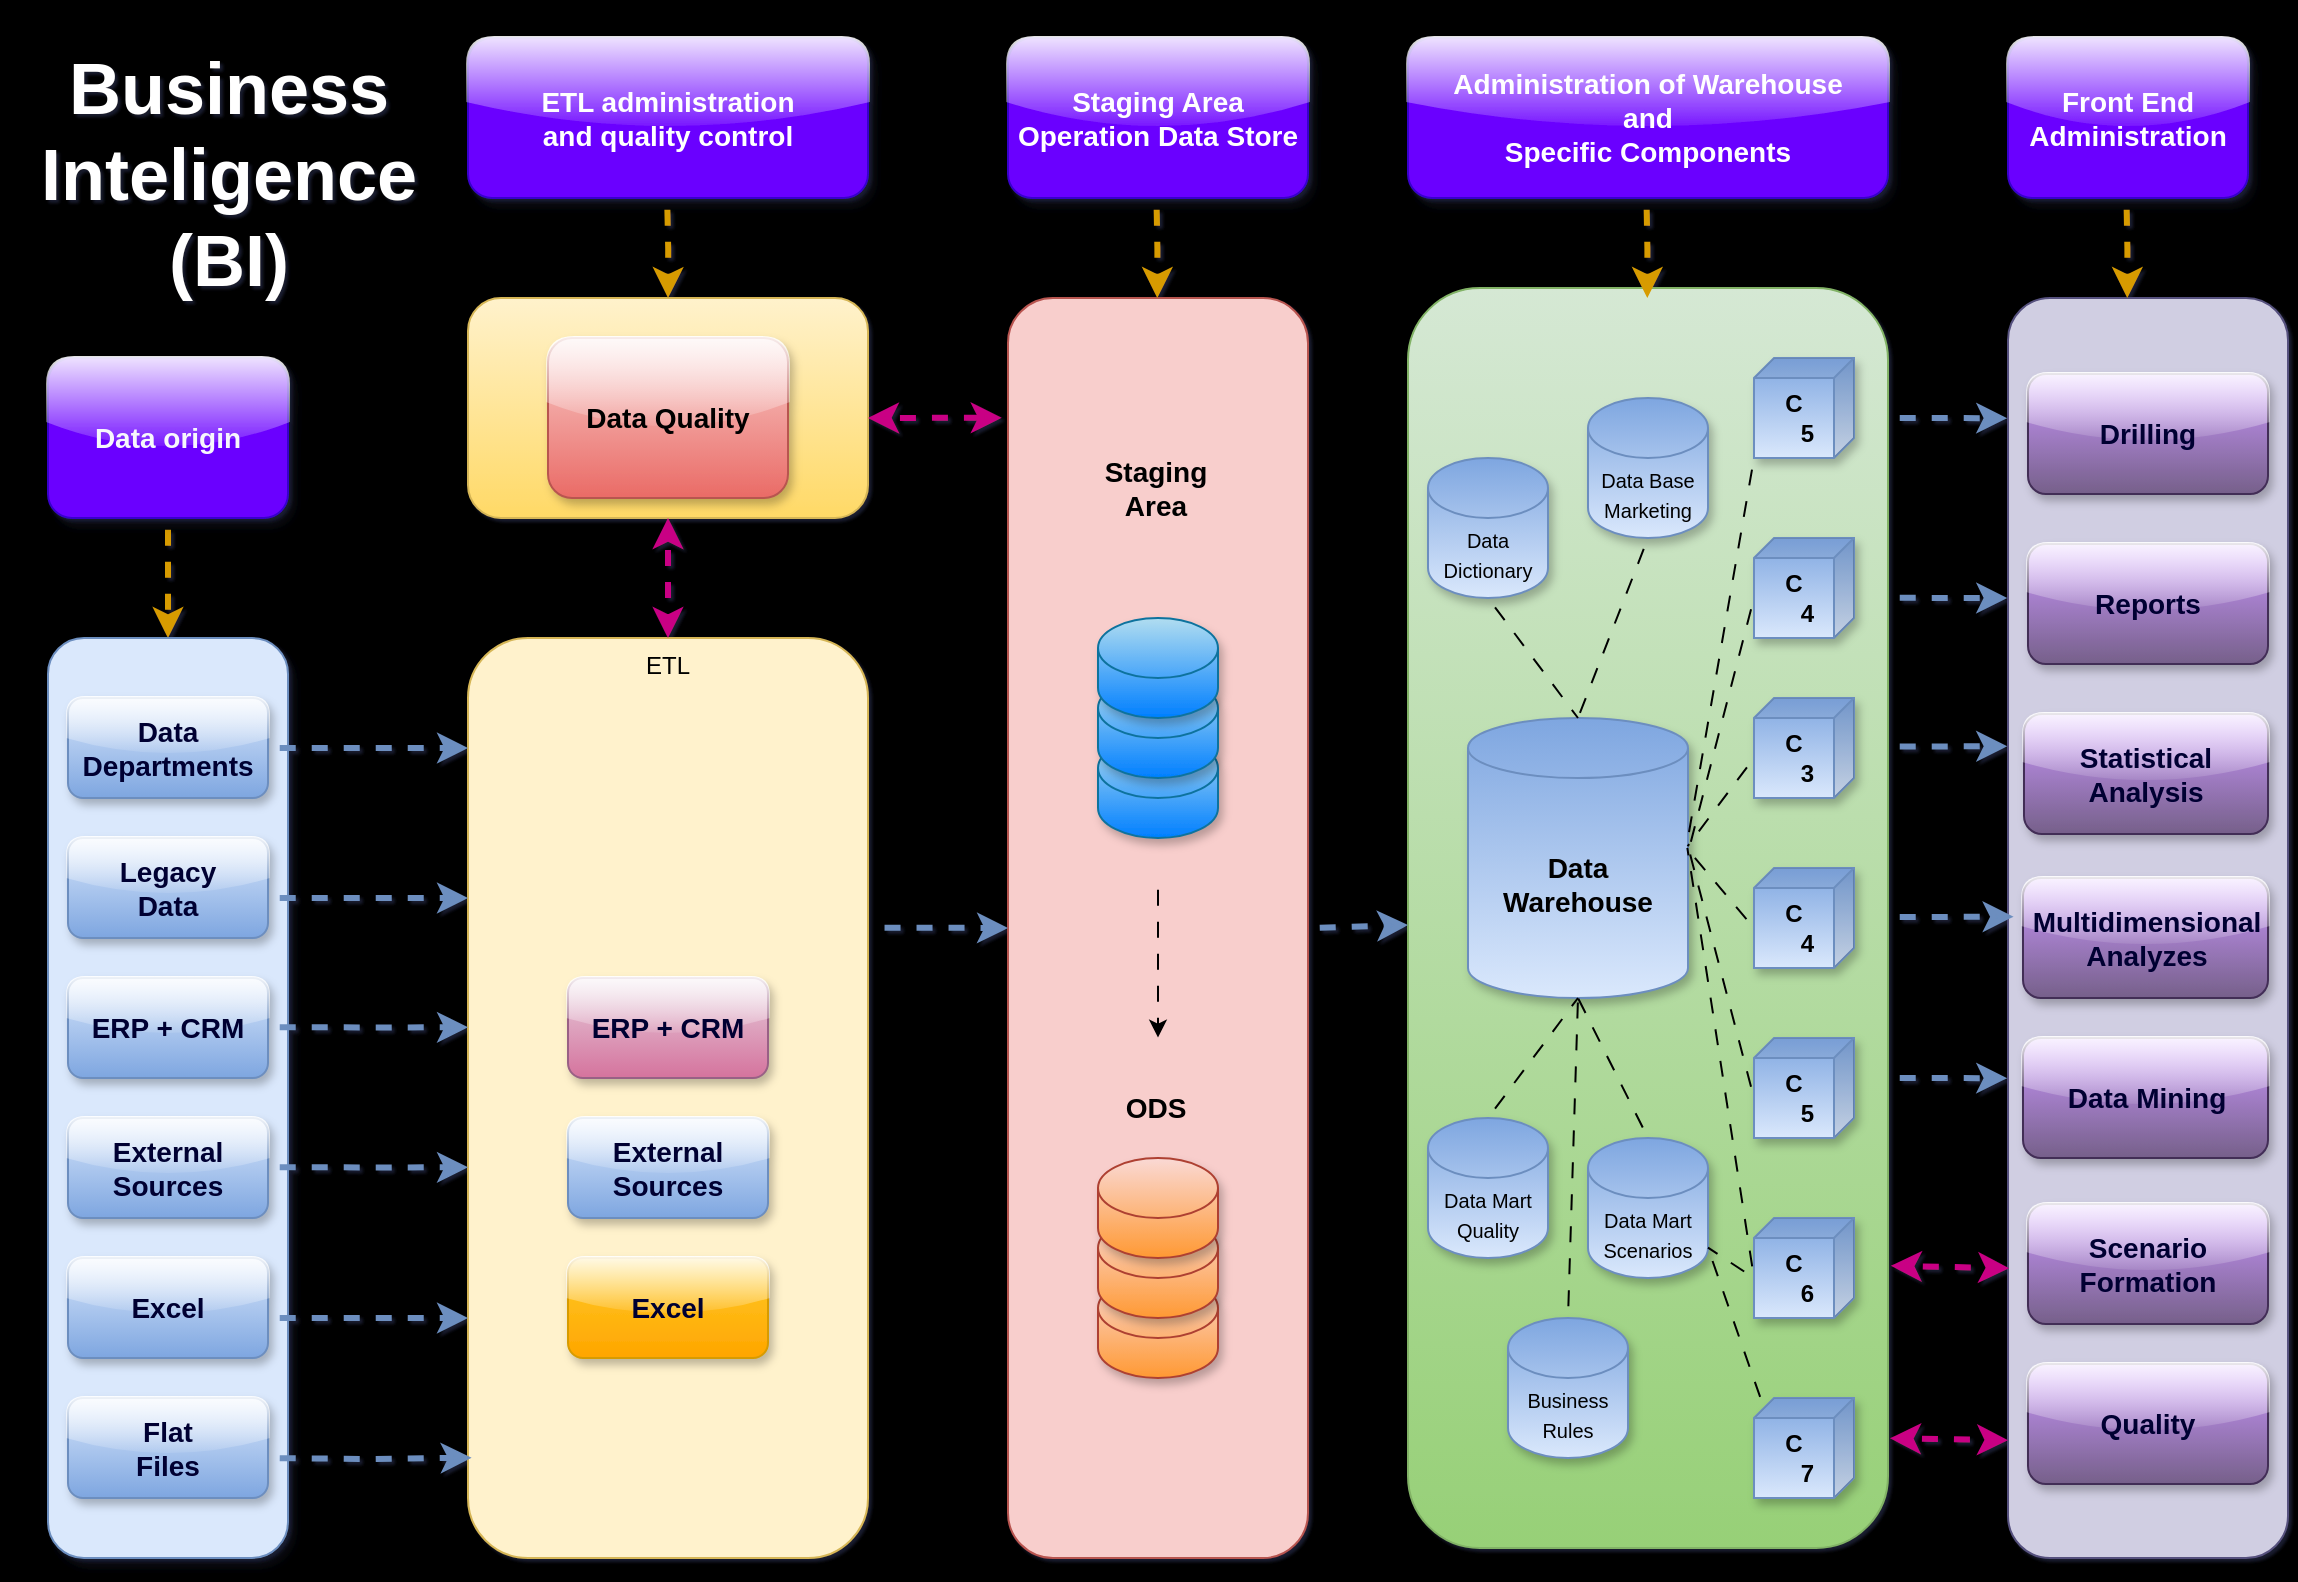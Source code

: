 <mxfile version="22.1.16" type="github">
  <diagram name="Página-1" id="4o_y28Qx3Zz9WGiGOu8f">
    <mxGraphModel dx="1235" dy="813" grid="1" gridSize="10" guides="1" tooltips="1" connect="1" arrows="1" fold="1" page="1" pageScale="1" pageWidth="1169" pageHeight="827" background="#000000" math="0" shadow="1">
      <root>
        <mxCell id="0" />
        <mxCell id="1" parent="0" />
        <mxCell id="63qLR-Xfm-PJ3_UfegTe-42" style="edgeStyle=orthogonalEdgeStyle;rounded=0;orthogonalLoop=1;jettySize=auto;html=1;exitX=0.5;exitY=1;exitDx=0;exitDy=0;entryX=0.5;entryY=0;entryDx=0;entryDy=0;flowAnimation=1;fillColor=#ffcd28;strokeColor=#d79b00;strokeWidth=3;gradientColor=#ffa500;shadow=0;" parent="1" source="63qLR-Xfm-PJ3_UfegTe-5" target="63qLR-Xfm-PJ3_UfegTe-6" edge="1">
          <mxGeometry relative="1" as="geometry" />
        </mxCell>
        <mxCell id="63qLR-Xfm-PJ3_UfegTe-5" value="&lt;b&gt;&lt;font color=&quot;#f7f7fc&quot; style=&quot;font-size: 14px;&quot;&gt;Data origin&lt;/font&gt;&lt;/b&gt;" style="rounded=1;whiteSpace=wrap;html=1;fillColor=#6a00ff;strokeColor=#3700CC;glass=1;shadow=1;fillStyle=solid;gradientDirection=south;fontColor=#ffffff;" parent="1" vertex="1">
          <mxGeometry x="30" y="200" width="120" height="80" as="geometry" />
        </mxCell>
        <mxCell id="63qLR-Xfm-PJ3_UfegTe-6" value="" style="rounded=1;whiteSpace=wrap;html=1;fillColor=#dae8fc;strokeColor=#6c8ebf;gradientColor=none;glass=0;shadow=1;gradientDirection=north;" parent="1" vertex="1">
          <mxGeometry x="30" y="340" width="120" height="460" as="geometry" />
        </mxCell>
        <mxCell id="63qLR-Xfm-PJ3_UfegTe-11" value="ETL" style="rounded=1;whiteSpace=wrap;html=1;fillColor=#fff2cc;strokeColor=#d6b656;align=center;gradientColor=none;verticalAlign=top;horizontal=1;gradientDirection=south;" parent="1" vertex="1">
          <mxGeometry x="240" y="340" width="200" height="460" as="geometry" />
        </mxCell>
        <mxCell id="63qLR-Xfm-PJ3_UfegTe-12" value="" style="rounded=1;whiteSpace=wrap;html=1;fillColor=#f8cecc;strokeColor=#b85450;gradientColor=none;" parent="1" vertex="1">
          <mxGeometry x="510" y="170" width="150" height="630" as="geometry" />
        </mxCell>
        <mxCell id="63qLR-Xfm-PJ3_UfegTe-13" value="" style="rounded=1;whiteSpace=wrap;html=1;gradientDirection=south;noLabel=0;portConstraintRotation=0;snapToPoint=0;fillColor=#d5e8d4;gradientColor=#97d077;strokeColor=#82b366;shadow=0;glass=0;" parent="1" vertex="1">
          <mxGeometry x="710" y="165" width="240" height="630" as="geometry" />
        </mxCell>
        <mxCell id="63qLR-Xfm-PJ3_UfegTe-14" value="" style="rounded=1;whiteSpace=wrap;html=1;fillColor=#d0cee2;strokeColor=#56517e;gradientColor=none;gradientDirection=north;" parent="1" vertex="1">
          <mxGeometry x="1010" y="170" width="140" height="630" as="geometry" />
        </mxCell>
        <mxCell id="63qLR-Xfm-PJ3_UfegTe-16" value="&lt;b&gt;&lt;font style=&quot;font-size: 14px;&quot;&gt;Staging Area&lt;br&gt;&lt;/font&gt;&lt;font style=&quot;font-size: 14px;&quot;&gt;Operation Data Store&lt;/font&gt;&lt;/b&gt;" style="rounded=1;whiteSpace=wrap;html=1;fillColor=#6a00ff;strokeColor=#3700CC;glass=1;shadow=1;fillStyle=solid;gradientDirection=south;fontColor=#ffffff;" parent="1" vertex="1">
          <mxGeometry x="510" y="40" width="150" height="80" as="geometry" />
        </mxCell>
        <mxCell id="63qLR-Xfm-PJ3_UfegTe-17" value="&lt;font style=&quot;font-size: 14px;&quot;&gt;&lt;b&gt;Administration of Warehouse&lt;br&gt;and&lt;br&gt;Specific Components&lt;/b&gt;&lt;/font&gt;" style="rounded=1;whiteSpace=wrap;html=1;fillColor=#6a00ff;strokeColor=#3700CC;glass=1;shadow=1;fillStyle=solid;gradientDirection=south;fontColor=#ffffff;" parent="1" vertex="1">
          <mxGeometry x="710" y="40" width="240" height="80" as="geometry" />
        </mxCell>
        <mxCell id="63qLR-Xfm-PJ3_UfegTe-18" value="&lt;b&gt;&lt;font style=&quot;font-size: 14px;&quot;&gt;Front End&lt;br&gt;Administration&lt;/font&gt;&lt;/b&gt;" style="rounded=1;whiteSpace=wrap;html=1;fillColor=#6a00ff;strokeColor=#3700CC;glass=1;shadow=1;fillStyle=solid;gradientDirection=south;fontColor=#ffffff;" parent="1" vertex="1">
          <mxGeometry x="1010" y="40" width="120" height="80" as="geometry" />
        </mxCell>
        <mxCell id="63qLR-Xfm-PJ3_UfegTe-35" value="" style="edgeStyle=orthogonalEdgeStyle;rounded=0;orthogonalLoop=1;jettySize=auto;html=1;fillColor=#dae8fc;strokeColor=#6c8ebf;flowAnimation=1;strokeWidth=3;gradientColor=#7ea6e0;" parent="1" source="63qLR-Xfm-PJ3_UfegTe-19" target="63qLR-Xfm-PJ3_UfegTe-11" edge="1">
          <mxGeometry relative="1" as="geometry">
            <Array as="points">
              <mxPoint x="200" y="395" />
              <mxPoint x="200" y="395" />
            </Array>
          </mxGeometry>
        </mxCell>
        <mxCell id="63qLR-Xfm-PJ3_UfegTe-19" value="&lt;b&gt;&lt;font color=&quot;#000033&quot; style=&quot;font-size: 14px;&quot;&gt;Data Departments&lt;/font&gt;&lt;/b&gt;" style="rounded=1;whiteSpace=wrap;html=1;fillColor=#dae8fc;strokeColor=#6c8ebf;glass=1;shadow=1;gradientColor=#7ea6e0;gradientDirection=south;" parent="1" vertex="1">
          <mxGeometry x="40" y="370" width="100" height="50" as="geometry" />
        </mxCell>
        <mxCell id="63qLR-Xfm-PJ3_UfegTe-20" value="&lt;b&gt;&lt;font color=&quot;#000033&quot; style=&quot;font-size: 14px;&quot;&gt;Legacy &lt;br&gt;Data&lt;/font&gt;&lt;/b&gt;" style="rounded=1;whiteSpace=wrap;html=1;fillColor=#dae8fc;strokeColor=#6c8ebf;glass=1;shadow=1;gradientColor=#7ea6e0;gradientDirection=south;" parent="1" vertex="1">
          <mxGeometry x="40" y="440" width="100" height="50" as="geometry" />
        </mxCell>
        <mxCell id="63qLR-Xfm-PJ3_UfegTe-21" value="&lt;b&gt;&lt;font color=&quot;#000033&quot; style=&quot;font-size: 14px;&quot;&gt;ERP + CRM&lt;/font&gt;&lt;/b&gt;" style="rounded=1;whiteSpace=wrap;html=1;fillColor=#dae8fc;strokeColor=#6c8ebf;glass=1;shadow=1;gradientColor=#7ea6e0;gradientDirection=south;" parent="1" vertex="1">
          <mxGeometry x="40" y="510" width="100" height="50" as="geometry" />
        </mxCell>
        <mxCell id="63qLR-Xfm-PJ3_UfegTe-22" value="&lt;b&gt;&lt;font color=&quot;#000033&quot; style=&quot;font-size: 14px;&quot;&gt;External&lt;br&gt;Sources&lt;br&gt;&lt;/font&gt;&lt;/b&gt;" style="rounded=1;whiteSpace=wrap;html=1;fillColor=#dae8fc;strokeColor=#6c8ebf;glass=1;shadow=1;gradientColor=#7ea6e0;gradientDirection=south;" parent="1" vertex="1">
          <mxGeometry x="40" y="580" width="100" height="50" as="geometry" />
        </mxCell>
        <mxCell id="63qLR-Xfm-PJ3_UfegTe-23" value="&lt;b&gt;&lt;font color=&quot;#000033&quot; style=&quot;font-size: 14px;&quot;&gt;Excel&lt;/font&gt;&lt;/b&gt;" style="rounded=1;whiteSpace=wrap;html=1;fillColor=#dae8fc;strokeColor=#6c8ebf;glass=1;shadow=1;gradientColor=#7ea6e0;gradientDirection=south;" parent="1" vertex="1">
          <mxGeometry x="40" y="650" width="100" height="50" as="geometry" />
        </mxCell>
        <mxCell id="63qLR-Xfm-PJ3_UfegTe-24" value="&lt;b&gt;&lt;font color=&quot;#000033&quot; style=&quot;font-size: 14px;&quot;&gt;Flat&lt;br&gt;Files&lt;br&gt;&lt;/font&gt;&lt;/b&gt;" style="rounded=1;whiteSpace=wrap;html=1;fillColor=#dae8fc;strokeColor=#6c8ebf;glass=1;shadow=1;gradientColor=#7ea6e0;gradientDirection=south;" parent="1" vertex="1">
          <mxGeometry x="40" y="720" width="100" height="50" as="geometry" />
        </mxCell>
        <mxCell id="63qLR-Xfm-PJ3_UfegTe-25" value="&lt;font style=&quot;font-size: 14px;&quot;&gt;&lt;b&gt;ETL administration &lt;br&gt;and quality control&lt;/b&gt;&lt;/font&gt;" style="rounded=1;whiteSpace=wrap;html=1;fillColor=#6a00ff;strokeColor=#3700CC;glass=1;shadow=1;fillStyle=solid;gradientDirection=south;fontColor=#ffffff;" parent="1" vertex="1">
          <mxGeometry x="240" y="40" width="200" height="80" as="geometry" />
        </mxCell>
        <mxCell id="63qLR-Xfm-PJ3_UfegTe-26" value="" style="rounded=1;whiteSpace=wrap;html=1;fillColor=#fff2cc;strokeColor=#d6b656;gradientDirection=south;gradientColor=#ffd966;" parent="1" vertex="1">
          <mxGeometry x="240" y="170" width="200" height="110" as="geometry" />
        </mxCell>
        <mxCell id="63qLR-Xfm-PJ3_UfegTe-27" value="&lt;font color=&quot;#000000&quot; style=&quot;font-size: 14px;&quot;&gt;&lt;b&gt;Data Quality&lt;/b&gt;&lt;/font&gt;" style="rounded=1;whiteSpace=wrap;html=1;fillColor=#f8cecc;strokeColor=#b85450;shadow=1;gradientColor=#ea6b66;gradientDirection=south;glass=1;" parent="1" vertex="1">
          <mxGeometry x="280" y="190" width="120" height="80" as="geometry" />
        </mxCell>
        <mxCell id="63qLR-Xfm-PJ3_UfegTe-30" value="&lt;b&gt;&lt;font color=&quot;#000033&quot; style=&quot;font-size: 14px;&quot;&gt;ERP + CRM&lt;/font&gt;&lt;/b&gt;" style="rounded=1;whiteSpace=wrap;html=1;fillColor=#e6d0de;strokeColor=#996185;shadow=1;gradientColor=#d5739d;gradientDirection=south;glass=1;" parent="1" vertex="1">
          <mxGeometry x="290" y="510" width="100" height="50" as="geometry" />
        </mxCell>
        <mxCell id="63qLR-Xfm-PJ3_UfegTe-31" value="&lt;b&gt;&lt;font color=&quot;#000033&quot; style=&quot;font-size: 14px;&quot;&gt;External&lt;br&gt;Sources&lt;br&gt;&lt;/font&gt;&lt;/b&gt;" style="rounded=1;whiteSpace=wrap;html=1;fillColor=#dae8fc;strokeColor=#6c8ebf;shadow=1;gradientColor=#7ea6e0;gradientDirection=south;glass=1;" parent="1" vertex="1">
          <mxGeometry x="290" y="580" width="100" height="50" as="geometry" />
        </mxCell>
        <mxCell id="63qLR-Xfm-PJ3_UfegTe-32" value="&lt;b&gt;&lt;font color=&quot;#000033&quot; style=&quot;font-size: 14px;&quot;&gt;Excel&lt;/font&gt;&lt;/b&gt;" style="rounded=1;whiteSpace=wrap;html=1;fillColor=#ffcd28;strokeColor=#d79b00;shadow=1;gradientColor=#ffa500;gradientDirection=south;glass=1;" parent="1" vertex="1">
          <mxGeometry x="290" y="650" width="100" height="50" as="geometry" />
        </mxCell>
        <mxCell id="63qLR-Xfm-PJ3_UfegTe-39" value="" style="edgeStyle=orthogonalEdgeStyle;rounded=0;orthogonalLoop=1;jettySize=auto;html=1;fillColor=#dae8fc;strokeColor=#6c8ebf;flowAnimation=1;strokeWidth=3;gradientColor=#7ea6e0;" parent="1" target="63qLR-Xfm-PJ3_UfegTe-11" edge="1">
          <mxGeometry relative="1" as="geometry">
            <mxPoint x="140" y="680.03" as="sourcePoint" />
            <mxPoint x="220" y="680.03" as="targetPoint" />
            <Array as="points">
              <mxPoint x="190" y="680" />
              <mxPoint x="190" y="680" />
            </Array>
          </mxGeometry>
        </mxCell>
        <mxCell id="63qLR-Xfm-PJ3_UfegTe-40" value="" style="edgeStyle=orthogonalEdgeStyle;rounded=0;orthogonalLoop=1;jettySize=auto;html=1;fillColor=#dae8fc;strokeColor=#6c8ebf;flowAnimation=1;strokeWidth=3;entryX=0.009;entryY=0.891;entryDx=0;entryDy=0;entryPerimeter=0;gradientColor=#7ea6e0;" parent="1" target="63qLR-Xfm-PJ3_UfegTe-11" edge="1">
          <mxGeometry relative="1" as="geometry">
            <mxPoint x="140" y="750.03" as="sourcePoint" />
            <mxPoint x="220" y="750.03" as="targetPoint" />
            <Array as="points" />
          </mxGeometry>
        </mxCell>
        <mxCell id="63qLR-Xfm-PJ3_UfegTe-43" style="edgeStyle=orthogonalEdgeStyle;rounded=0;orthogonalLoop=1;jettySize=auto;html=1;exitX=0.5;exitY=1;exitDx=0;exitDy=0;flowAnimation=1;fillColor=#ffcd28;strokeColor=#d79b00;strokeWidth=3;gradientColor=#ffa500;" parent="1" edge="1">
          <mxGeometry relative="1" as="geometry">
            <mxPoint x="339.57" y="120" as="sourcePoint" />
            <mxPoint x="340" y="170" as="targetPoint" />
          </mxGeometry>
        </mxCell>
        <mxCell id="63qLR-Xfm-PJ3_UfegTe-44" style="edgeStyle=orthogonalEdgeStyle;rounded=0;orthogonalLoop=1;jettySize=auto;html=1;exitX=0.5;exitY=1;exitDx=0;exitDy=0;flowAnimation=1;fillColor=#ffcd28;strokeColor=#d79b00;strokeWidth=3;gradientColor=#ffa500;" parent="1" edge="1">
          <mxGeometry relative="1" as="geometry">
            <mxPoint x="584.23" y="120" as="sourcePoint" />
            <mxPoint x="584.66" y="170" as="targetPoint" />
          </mxGeometry>
        </mxCell>
        <mxCell id="63qLR-Xfm-PJ3_UfegTe-45" style="edgeStyle=orthogonalEdgeStyle;rounded=0;orthogonalLoop=1;jettySize=auto;html=1;exitX=0.5;exitY=1;exitDx=0;exitDy=0;flowAnimation=1;fillColor=#ffcd28;strokeColor=#d79b00;strokeWidth=3;gradientColor=#ffa500;" parent="1" edge="1">
          <mxGeometry relative="1" as="geometry">
            <mxPoint x="829.23" y="120" as="sourcePoint" />
            <mxPoint x="829.66" y="170" as="targetPoint" />
          </mxGeometry>
        </mxCell>
        <mxCell id="63qLR-Xfm-PJ3_UfegTe-46" style="edgeStyle=orthogonalEdgeStyle;rounded=0;orthogonalLoop=1;jettySize=auto;html=1;exitX=0.5;exitY=1;exitDx=0;exitDy=0;flowAnimation=1;fillColor=#ffcd28;gradientColor=#ffa500;strokeColor=#d79b00;strokeWidth=3;" parent="1" edge="1">
          <mxGeometry relative="1" as="geometry">
            <mxPoint x="1069.23" y="120" as="sourcePoint" />
            <mxPoint x="1069.66" y="170" as="targetPoint" />
          </mxGeometry>
        </mxCell>
        <mxCell id="63qLR-Xfm-PJ3_UfegTe-47" style="edgeStyle=orthogonalEdgeStyle;rounded=0;orthogonalLoop=1;jettySize=auto;html=1;exitX=1.012;exitY=0.315;exitDx=0;exitDy=0;flowAnimation=1;fillColor=#dae8fc;strokeColor=#6c8ebf;strokeWidth=3;exitPerimeter=0;entryX=0;entryY=0.5;entryDx=0;entryDy=0;gradientColor=#7ea6e0;" parent="1" source="63qLR-Xfm-PJ3_UfegTe-11" target="63qLR-Xfm-PJ3_UfegTe-12" edge="1">
          <mxGeometry relative="1" as="geometry">
            <mxPoint x="339.55" y="280" as="sourcePoint" />
            <mxPoint x="490" y="542" as="targetPoint" />
            <Array as="points" />
          </mxGeometry>
        </mxCell>
        <mxCell id="63qLR-Xfm-PJ3_UfegTe-48" value="" style="edgeStyle=orthogonalEdgeStyle;rounded=0;orthogonalLoop=1;jettySize=auto;html=1;fillColor=#dae8fc;strokeColor=#6c8ebf;flowAnimation=1;strokeWidth=3;gradientColor=#7ea6e0;" parent="1" edge="1">
          <mxGeometry relative="1" as="geometry">
            <mxPoint x="140" y="470" as="sourcePoint" />
            <mxPoint x="240" y="470" as="targetPoint" />
            <Array as="points">
              <mxPoint x="200" y="470" />
              <mxPoint x="200" y="470" />
            </Array>
          </mxGeometry>
        </mxCell>
        <mxCell id="63qLR-Xfm-PJ3_UfegTe-49" value="" style="edgeStyle=orthogonalEdgeStyle;rounded=0;orthogonalLoop=1;jettySize=auto;html=1;fillColor=#dae8fc;strokeColor=#6c8ebf;flowAnimation=1;strokeWidth=3;gradientColor=#7ea6e0;" parent="1" edge="1">
          <mxGeometry relative="1" as="geometry">
            <mxPoint x="140" y="534.66" as="sourcePoint" />
            <mxPoint x="240" y="534.66" as="targetPoint" />
            <Array as="points">
              <mxPoint x="200" y="534.66" />
              <mxPoint x="200" y="534.66" />
            </Array>
          </mxGeometry>
        </mxCell>
        <mxCell id="63qLR-Xfm-PJ3_UfegTe-50" value="" style="edgeStyle=orthogonalEdgeStyle;rounded=0;orthogonalLoop=1;jettySize=auto;html=1;fillColor=#dae8fc;strokeColor=#6c8ebf;flowAnimation=1;strokeWidth=3;gradientColor=#7ea6e0;" parent="1" edge="1">
          <mxGeometry relative="1" as="geometry">
            <mxPoint x="140" y="604.66" as="sourcePoint" />
            <mxPoint x="240" y="604.66" as="targetPoint" />
            <Array as="points">
              <mxPoint x="200" y="604.66" />
              <mxPoint x="200" y="604.66" />
            </Array>
          </mxGeometry>
        </mxCell>
        <mxCell id="63qLR-Xfm-PJ3_UfegTe-51" value="" style="endArrow=classic;startArrow=classic;html=1;rounded=0;entryX=-0.021;entryY=0.095;entryDx=0;entryDy=0;entryPerimeter=0;fillColor=#e6d0de;gradientColor=#d5739d;strokeColor=#c90384;flowAnimation=1;strokeWidth=3;" parent="1" target="63qLR-Xfm-PJ3_UfegTe-12" edge="1">
          <mxGeometry width="50" height="50" relative="1" as="geometry">
            <mxPoint x="440" y="230" as="sourcePoint" />
            <mxPoint x="490" y="180" as="targetPoint" />
          </mxGeometry>
        </mxCell>
        <mxCell id="63qLR-Xfm-PJ3_UfegTe-52" value="" style="endArrow=classic;startArrow=classic;html=1;rounded=0;entryX=0.5;entryY=0;entryDx=0;entryDy=0;fillColor=#e6d0de;gradientColor=#d5739d;strokeColor=#c90384;flowAnimation=1;strokeWidth=3;exitX=0.5;exitY=1;exitDx=0;exitDy=0;" parent="1" source="63qLR-Xfm-PJ3_UfegTe-26" target="63qLR-Xfm-PJ3_UfegTe-11" edge="1">
          <mxGeometry width="50" height="50" relative="1" as="geometry">
            <mxPoint x="306.5" y="310.0" as="sourcePoint" />
            <mxPoint x="373.5" y="310.0" as="targetPoint" />
          </mxGeometry>
        </mxCell>
        <mxCell id="63qLR-Xfm-PJ3_UfegTe-61" value="" style="shape=cylinder3;whiteSpace=wrap;html=1;boundedLbl=1;backgroundOutline=1;size=15;shadow=1;gradientDirection=south;perimeterSpacing=0;fillColor=#fad9d5;strokeColor=#ae4132;gradientColor=#FF9933;" parent="1" vertex="1">
          <mxGeometry x="555" y="660" width="60" height="50" as="geometry" />
        </mxCell>
        <mxCell id="63qLR-Xfm-PJ3_UfegTe-62" value="" style="shape=cylinder3;whiteSpace=wrap;html=1;boundedLbl=1;backgroundOutline=1;size=15;shadow=1;gradientDirection=south;perimeterSpacing=0;fillColor=#fad9d5;strokeColor=#ae4132;gradientColor=#FF9933;" parent="1" vertex="1">
          <mxGeometry x="555" y="630" width="60" height="50" as="geometry" />
        </mxCell>
        <mxCell id="63qLR-Xfm-PJ3_UfegTe-63" value="" style="shape=cylinder3;whiteSpace=wrap;html=1;boundedLbl=1;backgroundOutline=1;size=15;shadow=1;gradientDirection=south;perimeterSpacing=0;fillColor=#fad9d5;strokeColor=#ae4132;gradientColor=#FF9933;" parent="1" vertex="1">
          <mxGeometry x="555" y="600" width="60" height="50" as="geometry" />
        </mxCell>
        <mxCell id="63qLR-Xfm-PJ3_UfegTe-68" value="" style="shape=cylinder3;whiteSpace=wrap;html=1;boundedLbl=1;backgroundOutline=1;size=15;shadow=1;gradientDirection=south;perimeterSpacing=0;fillColor=#b1ddf0;strokeColor=#10739e;gradientColor=#007FFF;" parent="1" vertex="1">
          <mxGeometry x="555" y="390" width="60" height="50" as="geometry" />
        </mxCell>
        <mxCell id="63qLR-Xfm-PJ3_UfegTe-69" value="" style="shape=cylinder3;whiteSpace=wrap;html=1;boundedLbl=1;backgroundOutline=1;size=15;shadow=1;gradientDirection=south;perimeterSpacing=0;fillColor=#b1ddf0;strokeColor=#10739e;gradientColor=#007FFF;" parent="1" vertex="1">
          <mxGeometry x="555" y="360" width="60" height="50" as="geometry" />
        </mxCell>
        <mxCell id="63qLR-Xfm-PJ3_UfegTe-70" value="&lt;b&gt;&lt;font style=&quot;font-size: 14px;&quot;&gt;Data&lt;br&gt;Warehouse&lt;/font&gt;&lt;/b&gt;" style="shape=cylinder3;whiteSpace=wrap;html=1;boundedLbl=1;backgroundOutline=1;size=15;shadow=1;gradientDirection=north;perimeterSpacing=0;fillColor=#dae8fc;strokeColor=#6c8ebf;gradientColor=#7ea6e0;" parent="1" vertex="1">
          <mxGeometry x="740" y="380" width="110" height="140" as="geometry" />
        </mxCell>
        <mxCell id="63qLR-Xfm-PJ3_UfegTe-73" value="" style="endArrow=classic;html=1;rounded=0;entryX=0.5;entryY=0.587;entryDx=0;entryDy=0;entryPerimeter=0;strokeWidth=1;flowAnimation=1;shadow=0;" parent="1" target="63qLR-Xfm-PJ3_UfegTe-12" edge="1">
          <mxGeometry width="50" height="50" relative="1" as="geometry">
            <mxPoint x="585" y="460" as="sourcePoint" />
            <mxPoint x="610" y="470" as="targetPoint" />
          </mxGeometry>
        </mxCell>
        <mxCell id="63qLR-Xfm-PJ3_UfegTe-74" value="&lt;span style=&quot;border-color: var(--border-color);&quot;&gt;&lt;font style=&quot;border-color: var(--border-color); font-size: 14px;&quot;&gt;&lt;b&gt;Staging Area&lt;/b&gt;&lt;/font&gt;&lt;/span&gt;" style="text;html=1;strokeColor=none;fillColor=none;align=center;verticalAlign=middle;whiteSpace=wrap;rounded=0;" parent="1" vertex="1">
          <mxGeometry x="554" y="250" width="60" height="30" as="geometry" />
        </mxCell>
        <mxCell id="63qLR-Xfm-PJ3_UfegTe-75" value="&lt;span style=&quot;border-color: var(--border-color);&quot;&gt;&lt;font style=&quot;border-color: var(--border-color); font-size: 14px;&quot;&gt;&lt;b&gt;ODS&lt;/b&gt;&lt;/font&gt;&lt;/span&gt;" style="text;html=1;strokeColor=none;fillColor=none;align=center;verticalAlign=middle;whiteSpace=wrap;rounded=0;shadow=1;" parent="1" vertex="1">
          <mxGeometry x="554" y="560" width="60" height="30" as="geometry" />
        </mxCell>
        <mxCell id="63qLR-Xfm-PJ3_UfegTe-76" value="" style="shape=cylinder3;whiteSpace=wrap;html=1;boundedLbl=1;backgroundOutline=1;size=15;shadow=1;gradientDirection=south;perimeterSpacing=0;fillColor=#b1ddf0;strokeColor=#10739e;gradientColor=#007FFF;" parent="1" vertex="1">
          <mxGeometry x="555" y="330" width="60" height="50" as="geometry" />
        </mxCell>
        <mxCell id="63qLR-Xfm-PJ3_UfegTe-77" value="" style="endArrow=classic;html=1;rounded=0;exitX=1;exitY=0.5;exitDx=0;exitDy=0;strokeWidth=3;strokeColor=#6c8ebf;flowAnimation=1;ignoreEdge=0;orthogonalLoop=0;orthogonal=0;comic=0;noJump=1;backgroundOutline=0;fixDash=1;fillColor=#dae8fc;gradientColor=#7ea6e0;" parent="1" source="63qLR-Xfm-PJ3_UfegTe-12" target="63qLR-Xfm-PJ3_UfegTe-13" edge="1">
          <mxGeometry width="50" height="50" relative="1" as="geometry">
            <mxPoint x="660" y="490" as="sourcePoint" />
            <mxPoint x="710" y="440" as="targetPoint" />
          </mxGeometry>
        </mxCell>
        <mxCell id="63qLR-Xfm-PJ3_UfegTe-78" value="&lt;font style=&quot;font-size: 10px;&quot;&gt;Data&lt;br&gt;Dictionary&lt;/font&gt;" style="shape=cylinder3;whiteSpace=wrap;html=1;boundedLbl=1;backgroundOutline=1;size=15;shadow=1;gradientDirection=north;perimeterSpacing=0;fillColor=#dae8fc;strokeColor=#6c8ebf;gradientColor=#7ea6e0;" parent="1" vertex="1">
          <mxGeometry x="720" y="250" width="60" height="70" as="geometry" />
        </mxCell>
        <mxCell id="63qLR-Xfm-PJ3_UfegTe-83" value="&lt;b&gt;C&lt;br&gt;&amp;nbsp; &amp;nbsp; 5&lt;/b&gt;" style="shape=cube;whiteSpace=wrap;html=1;boundedLbl=1;backgroundOutline=1;darkOpacity=0.05;darkOpacity2=0.1;flipH=1;fillColor=#dae8fc;gradientColor=#7ea6e0;strokeColor=#6c8ebf;size=10;shadow=1;gradientDirection=north;" parent="1" vertex="1">
          <mxGeometry x="883" y="200" width="50" height="50" as="geometry" />
        </mxCell>
        <mxCell id="63qLR-Xfm-PJ3_UfegTe-84" value="&lt;b style=&quot;border-color: var(--border-color);&quot;&gt;C&lt;br style=&quot;border-color: var(--border-color);&quot;&gt;&amp;nbsp; &amp;nbsp; 4&lt;/b&gt;" style="shape=cube;whiteSpace=wrap;html=1;boundedLbl=1;backgroundOutline=1;darkOpacity=0.05;darkOpacity2=0.1;flipH=1;fillColor=#dae8fc;gradientColor=#7ea6e0;strokeColor=#6c8ebf;size=10;shadow=1;gradientDirection=north;" parent="1" vertex="1">
          <mxGeometry x="883" y="290" width="50" height="50" as="geometry" />
        </mxCell>
        <mxCell id="63qLR-Xfm-PJ3_UfegTe-85" value="&lt;b style=&quot;border-color: var(--border-color);&quot;&gt;C&lt;br style=&quot;border-color: var(--border-color);&quot;&gt;&amp;nbsp; &amp;nbsp; 3&lt;/b&gt;" style="shape=cube;whiteSpace=wrap;html=1;boundedLbl=1;backgroundOutline=1;darkOpacity=0.05;darkOpacity2=0.1;flipH=1;fillColor=#dae8fc;gradientColor=#7ea6e0;strokeColor=#6c8ebf;size=10;shadow=1;gradientDirection=north;" parent="1" vertex="1">
          <mxGeometry x="883" y="370" width="50" height="50" as="geometry" />
        </mxCell>
        <mxCell id="63qLR-Xfm-PJ3_UfegTe-86" value="&lt;b style=&quot;border-color: var(--border-color);&quot;&gt;C&lt;br style=&quot;border-color: var(--border-color);&quot;&gt;&amp;nbsp; &amp;nbsp; 4&lt;/b&gt;" style="shape=cube;whiteSpace=wrap;html=1;boundedLbl=1;backgroundOutline=1;darkOpacity=0.05;darkOpacity2=0.1;flipH=1;fillColor=#dae8fc;gradientColor=#7ea6e0;strokeColor=#6c8ebf;size=10;shadow=1;gradientDirection=north;" parent="1" vertex="1">
          <mxGeometry x="883" y="455" width="50" height="50" as="geometry" />
        </mxCell>
        <mxCell id="63qLR-Xfm-PJ3_UfegTe-87" value="&lt;b style=&quot;border-color: var(--border-color);&quot;&gt;C&lt;br style=&quot;border-color: var(--border-color);&quot;&gt;&amp;nbsp; &amp;nbsp; 5&lt;/b&gt;" style="shape=cube;whiteSpace=wrap;html=1;boundedLbl=1;backgroundOutline=1;darkOpacity=0.05;darkOpacity2=0.1;flipH=1;fillColor=#dae8fc;gradientColor=#7ea6e0;strokeColor=#6c8ebf;size=10;shadow=1;gradientDirection=north;" parent="1" vertex="1">
          <mxGeometry x="883" y="540" width="50" height="50" as="geometry" />
        </mxCell>
        <mxCell id="63qLR-Xfm-PJ3_UfegTe-88" value="&lt;b style=&quot;border-color: var(--border-color);&quot;&gt;C&lt;br style=&quot;border-color: var(--border-color);&quot;&gt;&amp;nbsp; &amp;nbsp; 6&lt;/b&gt;" style="shape=cube;whiteSpace=wrap;html=1;boundedLbl=1;backgroundOutline=1;darkOpacity=0.05;darkOpacity2=0.1;flipH=1;fillColor=#dae8fc;gradientColor=#7ea6e0;strokeColor=#6c8ebf;size=10;shadow=1;gradientDirection=north;" parent="1" vertex="1">
          <mxGeometry x="883" y="630" width="50" height="50" as="geometry" />
        </mxCell>
        <mxCell id="63qLR-Xfm-PJ3_UfegTe-89" value="&lt;b style=&quot;border-color: var(--border-color);&quot;&gt;C&lt;br style=&quot;border-color: var(--border-color);&quot;&gt;&amp;nbsp; &amp;nbsp; 7&lt;/b&gt;" style="shape=cube;whiteSpace=wrap;html=1;boundedLbl=1;backgroundOutline=1;darkOpacity=0.05;darkOpacity2=0.1;flipH=1;fillColor=#dae8fc;gradientColor=#7ea6e0;strokeColor=#6c8ebf;size=10;shadow=1;gradientDirection=north;" parent="1" vertex="1">
          <mxGeometry x="883" y="720" width="50" height="50" as="geometry" />
        </mxCell>
        <mxCell id="63qLR-Xfm-PJ3_UfegTe-90" value="&lt;font style=&quot;font-size: 10px;&quot;&gt;Data Base Marketing&lt;/font&gt;" style="shape=cylinder3;whiteSpace=wrap;html=1;boundedLbl=1;backgroundOutline=1;size=15;shadow=1;gradientDirection=north;perimeterSpacing=0;fillColor=#dae8fc;strokeColor=#6c8ebf;gradientColor=#7ea6e0;" parent="1" vertex="1">
          <mxGeometry x="800" y="220" width="60" height="70" as="geometry" />
        </mxCell>
        <mxCell id="63qLR-Xfm-PJ3_UfegTe-93" value="&lt;span style=&quot;font-size: 10px;&quot;&gt;Data Mart Quality&lt;/span&gt;" style="shape=cylinder3;whiteSpace=wrap;html=1;boundedLbl=1;backgroundOutline=1;size=15;shadow=1;gradientDirection=north;perimeterSpacing=0;fillColor=#dae8fc;strokeColor=#6c8ebf;gradientColor=#7ea6e0;" parent="1" vertex="1">
          <mxGeometry x="720" y="580" width="60" height="70" as="geometry" />
        </mxCell>
        <mxCell id="63qLR-Xfm-PJ3_UfegTe-94" value="&lt;span style=&quot;font-size: 10px;&quot;&gt;Business Rules&lt;/span&gt;" style="shape=cylinder3;whiteSpace=wrap;html=1;boundedLbl=1;backgroundOutline=1;size=15;shadow=1;gradientDirection=north;perimeterSpacing=0;fillColor=#dae8fc;strokeColor=#6c8ebf;gradientColor=#7ea6e0;" parent="1" vertex="1">
          <mxGeometry x="760" y="680" width="60" height="70" as="geometry" />
        </mxCell>
        <mxCell id="63qLR-Xfm-PJ3_UfegTe-95" value="&lt;span style=&quot;font-size: 10px;&quot;&gt;Data Mart Scenarios&lt;/span&gt;" style="shape=cylinder3;whiteSpace=wrap;html=1;boundedLbl=1;backgroundOutline=1;size=15;shadow=1;gradientDirection=north;perimeterSpacing=0;fillColor=#dae8fc;strokeColor=#6c8ebf;gradientColor=#7ea6e0;" parent="1" vertex="1">
          <mxGeometry x="800" y="590" width="60" height="70" as="geometry" />
        </mxCell>
        <mxCell id="63qLR-Xfm-PJ3_UfegTe-99" value="" style="endArrow=none;html=1;rounded=0;entryX=0.5;entryY=1;entryDx=0;entryDy=0;entryPerimeter=0;flowAnimation=1;strokeWidth=1;exitX=0.5;exitY=0;exitDx=0;exitDy=0;exitPerimeter=0;shadow=0;" parent="1" source="63qLR-Xfm-PJ3_UfegTe-93" target="63qLR-Xfm-PJ3_UfegTe-70" edge="1">
          <mxGeometry width="50" height="50" relative="1" as="geometry">
            <mxPoint x="760" y="580" as="sourcePoint" />
            <mxPoint x="765" y="420" as="targetPoint" />
          </mxGeometry>
        </mxCell>
        <mxCell id="63qLR-Xfm-PJ3_UfegTe-101" value="" style="endArrow=none;html=1;rounded=0;entryX=0.5;entryY=1;entryDx=0;entryDy=0;entryPerimeter=0;flowAnimation=1;strokeWidth=1;exitX=0.5;exitY=0;exitDx=0;exitDy=0;exitPerimeter=0;shadow=0;" parent="1" source="63qLR-Xfm-PJ3_UfegTe-95" target="63qLR-Xfm-PJ3_UfegTe-70" edge="1">
          <mxGeometry width="50" height="50" relative="1" as="geometry">
            <mxPoint x="760" y="590" as="sourcePoint" />
            <mxPoint x="805" y="530" as="targetPoint" />
          </mxGeometry>
        </mxCell>
        <mxCell id="63qLR-Xfm-PJ3_UfegTe-105" value="" style="endArrow=none;html=1;rounded=0;flowAnimation=1;strokeWidth=1;exitX=0;exitY=0;exitDx=50;exitDy=30;exitPerimeter=0;shadow=0;" parent="1" source="63qLR-Xfm-PJ3_UfegTe-88" target="63qLR-Xfm-PJ3_UfegTe-95" edge="1">
          <mxGeometry width="50" height="50" relative="1" as="geometry">
            <mxPoint x="780" y="610" as="sourcePoint" />
            <mxPoint x="825" y="550" as="targetPoint" />
          </mxGeometry>
        </mxCell>
        <mxCell id="63qLR-Xfm-PJ3_UfegTe-107" value="" style="endArrow=none;html=1;rounded=0;flowAnimation=1;strokeWidth=1;exitX=0;exitY=0;exitDx=50;exitDy=30;exitPerimeter=0;entryX=0.997;entryY=0.464;entryDx=0;entryDy=0;entryPerimeter=0;shadow=0;" parent="1" source="63qLR-Xfm-PJ3_UfegTe-88" target="63qLR-Xfm-PJ3_UfegTe-70" edge="1">
          <mxGeometry width="50" height="50" relative="1" as="geometry">
            <mxPoint x="790" y="620" as="sourcePoint" />
            <mxPoint x="800" y="520" as="targetPoint" />
          </mxGeometry>
        </mxCell>
        <mxCell id="63qLR-Xfm-PJ3_UfegTe-109" value="" style="endArrow=none;html=1;rounded=0;entryX=1.006;entryY=0.476;entryDx=0;entryDy=0;entryPerimeter=0;flowAnimation=1;strokeWidth=1;exitX=0;exitY=0;exitDx=50;exitDy=30;exitPerimeter=0;shadow=0;" parent="1" source="63qLR-Xfm-PJ3_UfegTe-87" target="63qLR-Xfm-PJ3_UfegTe-70" edge="1">
          <mxGeometry width="50" height="50" relative="1" as="geometry">
            <mxPoint x="800" y="630" as="sourcePoint" />
            <mxPoint x="845" y="570" as="targetPoint" />
          </mxGeometry>
        </mxCell>
        <mxCell id="63qLR-Xfm-PJ3_UfegTe-111" value="" style="endArrow=none;html=1;rounded=0;entryX=1.006;entryY=0.476;entryDx=0;entryDy=0;entryPerimeter=0;flowAnimation=1;strokeWidth=1;exitX=0;exitY=0;exitDx=50;exitDy=30;exitPerimeter=0;shadow=0;" parent="1" source="63qLR-Xfm-PJ3_UfegTe-86" target="63qLR-Xfm-PJ3_UfegTe-70" edge="1">
          <mxGeometry width="50" height="50" relative="1" as="geometry">
            <mxPoint x="845" y="530" as="sourcePoint" />
            <mxPoint x="890" y="470" as="targetPoint" />
          </mxGeometry>
        </mxCell>
        <mxCell id="63qLR-Xfm-PJ3_UfegTe-113" value="" style="endArrow=none;html=1;rounded=0;flowAnimation=1;strokeWidth=1;exitX=0.5;exitY=0;exitDx=0;exitDy=0;exitPerimeter=0;entryX=0.5;entryY=1;entryDx=0;entryDy=0;entryPerimeter=0;shadow=0;" parent="1" source="63qLR-Xfm-PJ3_UfegTe-94" target="63qLR-Xfm-PJ3_UfegTe-70" edge="1">
          <mxGeometry width="50" height="50" relative="1" as="geometry">
            <mxPoint x="800" y="685" as="sourcePoint" />
            <mxPoint x="790" y="520" as="targetPoint" />
          </mxGeometry>
        </mxCell>
        <mxCell id="63qLR-Xfm-PJ3_UfegTe-114" value="" style="endArrow=none;html=1;rounded=0;flowAnimation=1;strokeWidth=1;exitX=0;exitY=0;exitDx=45;exitDy=5;exitPerimeter=0;entryX=1;entryY=1;entryDx=0;entryDy=-15;entryPerimeter=0;shadow=0;" parent="1" source="63qLR-Xfm-PJ3_UfegTe-89" target="63qLR-Xfm-PJ3_UfegTe-95" edge="1">
          <mxGeometry width="50" height="50" relative="1" as="geometry">
            <mxPoint x="900" y="670" as="sourcePoint" />
            <mxPoint x="870" y="653" as="targetPoint" />
          </mxGeometry>
        </mxCell>
        <mxCell id="63qLR-Xfm-PJ3_UfegTe-115" value="" style="endArrow=none;html=1;rounded=0;entryX=0.998;entryY=0.458;entryDx=0;entryDy=0;entryPerimeter=0;flowAnimation=1;strokeWidth=1;exitX=0;exitY=0;exitDx=50;exitDy=30;exitPerimeter=0;shadow=0;" parent="1" source="63qLR-Xfm-PJ3_UfegTe-85" target="63qLR-Xfm-PJ3_UfegTe-70" edge="1">
          <mxGeometry width="50" height="50" relative="1" as="geometry">
            <mxPoint x="900" y="495" as="sourcePoint" />
            <mxPoint x="861" y="457" as="targetPoint" />
          </mxGeometry>
        </mxCell>
        <mxCell id="63qLR-Xfm-PJ3_UfegTe-116" value="" style="endArrow=none;html=1;rounded=0;entryX=1.011;entryY=0.448;entryDx=0;entryDy=0;entryPerimeter=0;flowAnimation=1;strokeWidth=1;exitX=0;exitY=0;exitDx=50;exitDy=30;exitPerimeter=0;shadow=0;" parent="1" source="63qLR-Xfm-PJ3_UfegTe-84" target="63qLR-Xfm-PJ3_UfegTe-70" edge="1">
          <mxGeometry width="50" height="50" relative="1" as="geometry">
            <mxPoint x="900" y="410" as="sourcePoint" />
            <mxPoint x="860" y="454" as="targetPoint" />
          </mxGeometry>
        </mxCell>
        <mxCell id="63qLR-Xfm-PJ3_UfegTe-117" value="" style="endArrow=none;html=1;rounded=0;flowAnimation=1;strokeWidth=1;exitX=1;exitY=1;exitDx=0;exitDy=0;exitPerimeter=0;shadow=0;" parent="1" source="63qLR-Xfm-PJ3_UfegTe-83" edge="1">
          <mxGeometry width="50" height="50" relative="1" as="geometry">
            <mxPoint x="900" y="330" as="sourcePoint" />
            <mxPoint x="850" y="440" as="targetPoint" />
          </mxGeometry>
        </mxCell>
        <mxCell id="63qLR-Xfm-PJ3_UfegTe-119" value="" style="endArrow=none;html=1;rounded=0;flowAnimation=1;strokeWidth=1;exitX=0.5;exitY=1;exitDx=0;exitDy=0;exitPerimeter=0;entryX=0.5;entryY=0;entryDx=0;entryDy=0;entryPerimeter=0;shadow=0;" parent="1" source="63qLR-Xfm-PJ3_UfegTe-90" target="63qLR-Xfm-PJ3_UfegTe-70" edge="1">
          <mxGeometry width="50" height="50" relative="1" as="geometry">
            <mxPoint x="900" y="260" as="sourcePoint" />
            <mxPoint x="860" y="450" as="targetPoint" />
          </mxGeometry>
        </mxCell>
        <mxCell id="63qLR-Xfm-PJ3_UfegTe-120" value="" style="endArrow=none;html=1;rounded=0;flowAnimation=1;strokeWidth=1;exitX=0.5;exitY=1;exitDx=0;exitDy=0;exitPerimeter=0;entryX=0.5;entryY=0;entryDx=0;entryDy=0;entryPerimeter=0;shadow=0;" parent="1" source="63qLR-Xfm-PJ3_UfegTe-78" target="63qLR-Xfm-PJ3_UfegTe-70" edge="1">
          <mxGeometry width="50" height="50" relative="1" as="geometry">
            <mxPoint x="840" y="300" as="sourcePoint" />
            <mxPoint x="805" y="390" as="targetPoint" />
          </mxGeometry>
        </mxCell>
        <mxCell id="63qLR-Xfm-PJ3_UfegTe-121" value="" style="endArrow=classic;html=1;rounded=0;strokeWidth=3;strokeColor=#6c8ebf;flowAnimation=1;ignoreEdge=0;orthogonalLoop=0;orthogonal=0;comic=0;noJump=1;backgroundOutline=0;fixDash=1;fillColor=#dae8fc;entryX=0.02;entryY=0.491;entryDx=0;entryDy=0;entryPerimeter=0;gradientColor=#7ea6e0;" parent="1" source="63qLR-Xfm-PJ3_UfegTe-13" target="63qLR-Xfm-PJ3_UfegTe-14" edge="1">
          <mxGeometry width="50" height="50" relative="1" as="geometry">
            <mxPoint x="950" y="480.5" as="sourcePoint" />
            <mxPoint x="1000" y="480" as="targetPoint" />
          </mxGeometry>
        </mxCell>
        <mxCell id="63qLR-Xfm-PJ3_UfegTe-123" value="" style="endArrow=classic;html=1;rounded=0;strokeWidth=3;strokeColor=#6c8ebf;flowAnimation=1;ignoreEdge=0;orthogonalLoop=0;orthogonal=0;comic=0;noJump=1;backgroundOutline=0;fixDash=1;fillColor=#dae8fc;entryX=0.02;entryY=0.491;entryDx=0;entryDy=0;entryPerimeter=0;exitX=1;exitY=0.364;exitDx=0;exitDy=0;exitPerimeter=0;gradientColor=#7ea6e0;" parent="1" source="63qLR-Xfm-PJ3_UfegTe-13" edge="1">
          <mxGeometry width="50" height="50" relative="1" as="geometry">
            <mxPoint x="960" y="394" as="sourcePoint" />
            <mxPoint x="1009.6" y="394.09" as="targetPoint" />
          </mxGeometry>
        </mxCell>
        <mxCell id="63qLR-Xfm-PJ3_UfegTe-124" value="" style="endArrow=classic;html=1;rounded=0;strokeWidth=3;strokeColor=#6c8ebf;flowAnimation=1;ignoreEdge=0;orthogonalLoop=0;orthogonal=0;comic=0;noJump=1;backgroundOutline=0;fixDash=1;fillColor=#dae8fc;entryX=0.02;entryY=0.491;entryDx=0;entryDy=0;entryPerimeter=0;exitX=1;exitY=0.364;exitDx=0;exitDy=0;exitPerimeter=0;gradientColor=#7ea6e0;" parent="1" edge="1">
          <mxGeometry width="50" height="50" relative="1" as="geometry">
            <mxPoint x="950" y="319.91" as="sourcePoint" />
            <mxPoint x="1009.6" y="320" as="targetPoint" />
          </mxGeometry>
        </mxCell>
        <mxCell id="63qLR-Xfm-PJ3_UfegTe-125" value="" style="endArrow=classic;html=1;rounded=0;strokeWidth=3;strokeColor=#6c8ebf;flowAnimation=1;ignoreEdge=0;orthogonalLoop=0;orthogonal=0;comic=0;noJump=1;backgroundOutline=0;fixDash=1;fillColor=#dae8fc;entryX=0.02;entryY=0.491;entryDx=0;entryDy=0;entryPerimeter=0;exitX=1;exitY=0.364;exitDx=0;exitDy=0;exitPerimeter=0;gradientColor=#7ea6e0;" parent="1" edge="1">
          <mxGeometry width="50" height="50" relative="1" as="geometry">
            <mxPoint x="950" y="230.0" as="sourcePoint" />
            <mxPoint x="1009.6" y="230.09" as="targetPoint" />
          </mxGeometry>
        </mxCell>
        <mxCell id="63qLR-Xfm-PJ3_UfegTe-126" value="" style="endArrow=classic;html=1;rounded=0;strokeWidth=3;strokeColor=#6c8ebf;flowAnimation=1;ignoreEdge=0;orthogonalLoop=0;orthogonal=0;comic=0;noJump=1;backgroundOutline=0;fixDash=1;fillColor=#dae8fc;entryX=0.02;entryY=0.491;entryDx=0;entryDy=0;entryPerimeter=0;exitX=1;exitY=0.364;exitDx=0;exitDy=0;exitPerimeter=0;gradientColor=#7ea6e0;" parent="1" edge="1">
          <mxGeometry width="50" height="50" relative="1" as="geometry">
            <mxPoint x="950" y="560" as="sourcePoint" />
            <mxPoint x="1009.6" y="560.09" as="targetPoint" />
          </mxGeometry>
        </mxCell>
        <mxCell id="63qLR-Xfm-PJ3_UfegTe-129" value="" style="endArrow=classic;startArrow=classic;html=1;rounded=0;fillColor=#e6d0de;gradientColor=#d5739d;strokeColor=#c90384;flowAnimation=1;strokeWidth=3;exitX=1.006;exitY=0.776;exitDx=0;exitDy=0;exitPerimeter=0;entryX=0.004;entryY=0.77;entryDx=0;entryDy=0;entryPerimeter=0;" parent="1" source="63qLR-Xfm-PJ3_UfegTe-13" target="63qLR-Xfm-PJ3_UfegTe-14" edge="1">
          <mxGeometry width="50" height="50" relative="1" as="geometry">
            <mxPoint x="1010" y="646" as="sourcePoint" />
            <mxPoint x="1010" y="654" as="targetPoint" />
          </mxGeometry>
        </mxCell>
        <mxCell id="63qLR-Xfm-PJ3_UfegTe-133" value="&lt;font color=&quot;#000033&quot;&gt;&lt;span style=&quot;font-size: 14px;&quot;&gt;&lt;b&gt;Drilling&lt;/b&gt;&lt;/span&gt;&lt;/font&gt;" style="rounded=1;whiteSpace=wrap;html=1;fillColor=#76608a;strokeColor=#432D57;glass=1;gradientDirection=north;shadow=1;fontColor=#ffffff;gradientColor=#CC99FF;" parent="1" vertex="1">
          <mxGeometry x="1020" y="208" width="120" height="60" as="geometry" />
        </mxCell>
        <mxCell id="63qLR-Xfm-PJ3_UfegTe-134" value="&lt;b&gt;&lt;font color=&quot;#000033&quot; style=&quot;font-size: 14px;&quot;&gt;Reports&lt;/font&gt;&lt;/b&gt;" style="rounded=1;whiteSpace=wrap;html=1;fillColor=#76608a;strokeColor=#432D57;glass=1;gradientDirection=north;shadow=1;fontColor=#ffffff;gradientColor=#CC99FF;" parent="1" vertex="1">
          <mxGeometry x="1020" y="293" width="120" height="60" as="geometry" />
        </mxCell>
        <mxCell id="63qLR-Xfm-PJ3_UfegTe-135" value="&lt;b&gt;&lt;font color=&quot;#000033&quot; style=&quot;font-size: 14px;&quot;&gt;Statistical Analysis&lt;/font&gt;&lt;/b&gt;" style="rounded=1;whiteSpace=wrap;html=1;fillColor=#76608a;strokeColor=#432D57;glass=1;gradientDirection=north;shadow=1;fontColor=#ffffff;gradientColor=#CC99FF;" parent="1" vertex="1">
          <mxGeometry x="1018" y="378" width="122" height="60" as="geometry" />
        </mxCell>
        <mxCell id="63qLR-Xfm-PJ3_UfegTe-136" value="&lt;b&gt;&lt;font color=&quot;#000033&quot; style=&quot;font-size: 14px;&quot;&gt;Multidimensional&lt;br&gt;Analyzes&lt;br&gt;&lt;/font&gt;&lt;/b&gt;" style="rounded=1;whiteSpace=wrap;html=1;fillColor=#76608a;strokeColor=#432D57;glass=1;gradientDirection=north;shadow=1;fontColor=#ffffff;gradientColor=#CC99FF;" parent="1" vertex="1">
          <mxGeometry x="1017.5" y="460" width="122.5" height="60" as="geometry" />
        </mxCell>
        <mxCell id="63qLR-Xfm-PJ3_UfegTe-138" value="&lt;b&gt;&lt;font color=&quot;#000033&quot; style=&quot;font-size: 14px;&quot;&gt;Data Mining&lt;/font&gt;&lt;/b&gt;" style="rounded=1;whiteSpace=wrap;html=1;fillColor=#76608a;strokeColor=#432D57;glass=1;gradientDirection=north;shadow=1;fontColor=#ffffff;gradientColor=#CC99FF;" parent="1" vertex="1">
          <mxGeometry x="1017.5" y="540" width="122.5" height="60" as="geometry" />
        </mxCell>
        <mxCell id="63qLR-Xfm-PJ3_UfegTe-139" value="&lt;b&gt;&lt;font color=&quot;#000033&quot; style=&quot;font-size: 14px;&quot;&gt;Scenario Formation&lt;/font&gt;&lt;/b&gt;" style="rounded=1;whiteSpace=wrap;html=1;fillColor=#76608a;strokeColor=#432D57;glass=1;gradientDirection=north;shadow=1;fontColor=#ffffff;gradientColor=#CC99FF;" parent="1" vertex="1">
          <mxGeometry x="1020" y="623" width="120" height="60" as="geometry" />
        </mxCell>
        <mxCell id="63qLR-Xfm-PJ3_UfegTe-140" value="&lt;b&gt;&lt;font color=&quot;#000033&quot; style=&quot;font-size: 14px;&quot;&gt;Quality&lt;/font&gt;&lt;/b&gt;" style="rounded=1;whiteSpace=wrap;html=1;fillColor=#76608a;strokeColor=#432D57;glass=1;gradientDirection=north;shadow=1;fontColor=#ffffff;gradientColor=#CC99FF;" parent="1" vertex="1">
          <mxGeometry x="1020" y="703" width="120" height="60" as="geometry" />
        </mxCell>
        <mxCell id="63qLR-Xfm-PJ3_UfegTe-142" value="" style="endArrow=classic;startArrow=classic;html=1;rounded=0;fillColor=#e6d0de;gradientColor=#d5739d;strokeColor=#c90384;flowAnimation=1;strokeWidth=3;exitX=1.006;exitY=0.776;exitDx=0;exitDy=0;exitPerimeter=0;entryX=0.004;entryY=0.77;entryDx=0;entryDy=0;entryPerimeter=0;" parent="1" edge="1">
          <mxGeometry width="50" height="50" relative="1" as="geometry">
            <mxPoint x="951" y="740.12" as="sourcePoint" />
            <mxPoint x="1010" y="741.12" as="targetPoint" />
          </mxGeometry>
        </mxCell>
        <mxCell id="63qLR-Xfm-PJ3_UfegTe-146" value="&lt;div style=&quot;&quot;&gt;&lt;font color=&quot;#ffffff&quot;&gt;&lt;span style=&quot;background-color: initial; font-size: 36px;&quot;&gt;Business&lt;/span&gt;&lt;br&gt;&lt;/font&gt;&lt;/div&gt;&lt;font color=&quot;#ffffff&quot; style=&quot;font-size: 36px;&quot;&gt;&lt;div style=&quot;&quot;&gt;&lt;span style=&quot;background-color: initial;&quot;&gt;Inteligence&lt;/span&gt;&lt;/div&gt;&lt;div style=&quot;&quot;&gt;&lt;span style=&quot;background-color: initial;&quot;&gt;(BI)&lt;/span&gt;&lt;/div&gt;&lt;/font&gt;" style="text;html=1;fontSize=24;fontStyle=1;verticalAlign=middle;align=center;glass=0;shadow=1;fillColor=none;strokeColor=none;" parent="1" vertex="1">
          <mxGeometry x="10" y="25" width="220" height="165" as="geometry" />
        </mxCell>
      </root>
    </mxGraphModel>
  </diagram>
</mxfile>
